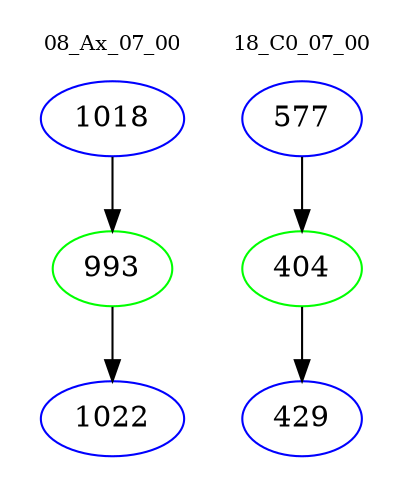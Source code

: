 digraph{
subgraph cluster_0 {
color = white
label = "08_Ax_07_00";
fontsize=10;
T0_1018 [label="1018", color="blue"]
T0_1018 -> T0_993 [color="black"]
T0_993 [label="993", color="green"]
T0_993 -> T0_1022 [color="black"]
T0_1022 [label="1022", color="blue"]
}
subgraph cluster_1 {
color = white
label = "18_C0_07_00";
fontsize=10;
T1_577 [label="577", color="blue"]
T1_577 -> T1_404 [color="black"]
T1_404 [label="404", color="green"]
T1_404 -> T1_429 [color="black"]
T1_429 [label="429", color="blue"]
}
}
